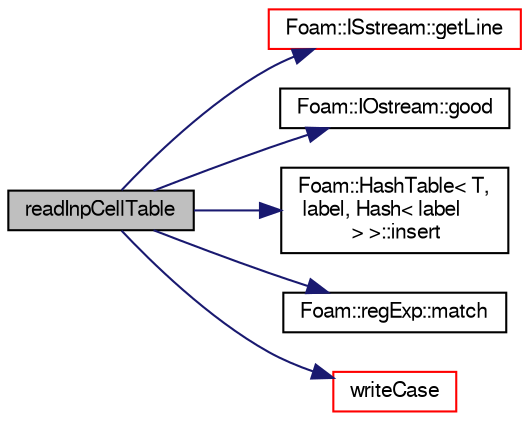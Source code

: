 digraph "readInpCellTable"
{
  bgcolor="transparent";
  edge [fontname="FreeSans",fontsize="10",labelfontname="FreeSans",labelfontsize="10"];
  node [fontname="FreeSans",fontsize="10",shape=record];
  rankdir="LR";
  Node0 [label="readInpCellTable",height=0.2,width=0.4,color="black", fillcolor="grey75", style="filled", fontcolor="black"];
  Node0 -> Node1 [color="midnightblue",fontsize="10",style="solid",fontname="FreeSans"];
  Node1 [label="Foam::ISstream::getLine",height=0.2,width=0.4,color="red",URL="$a26286.html#a94b82bd8f7d8cdaa83c9c70b7c919f78",tooltip="Raw, low-level getline into a string function. "];
  Node0 -> Node3 [color="midnightblue",fontsize="10",style="solid",fontname="FreeSans"];
  Node3 [label="Foam::IOstream::good",height=0.2,width=0.4,color="black",URL="$a26226.html#abdcc7f96f487faadc7769afcf58fe992",tooltip="Return true if next operation might succeed. "];
  Node0 -> Node4 [color="midnightblue",fontsize="10",style="solid",fontname="FreeSans"];
  Node4 [label="Foam::HashTable\< T,\l label, Hash\< label\l \> \>::insert",height=0.2,width=0.4,color="black",URL="$a25702.html#a5eee1e0e199ad59b9cb3916cd42156e0",tooltip="Insert a new hashedEntry. "];
  Node0 -> Node5 [color="midnightblue",fontsize="10",style="solid",fontname="FreeSans"];
  Node5 [label="Foam::regExp::match",height=0.2,width=0.4,color="black",URL="$a28538.html#ad5a83069d616966d5397efd0edcfc939",tooltip="Return true if it matches the entire string. "];
  Node0 -> Node6 [color="midnightblue",fontsize="10",style="solid",fontname="FreeSans"];
  Node6 [label="writeCase",height=0.2,width=0.4,color="red",URL="$a29634.html#ae4272f484f8b27274f4b0dde192e7a82"];
}
